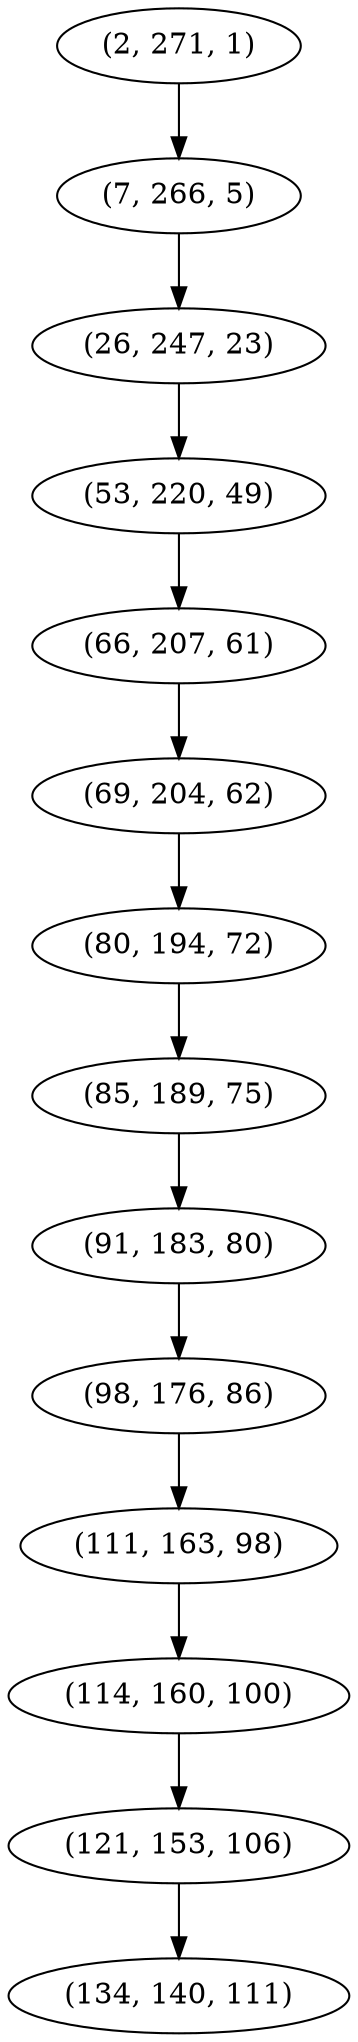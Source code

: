 digraph tree {
    "(2, 271, 1)";
    "(7, 266, 5)";
    "(26, 247, 23)";
    "(53, 220, 49)";
    "(66, 207, 61)";
    "(69, 204, 62)";
    "(80, 194, 72)";
    "(85, 189, 75)";
    "(91, 183, 80)";
    "(98, 176, 86)";
    "(111, 163, 98)";
    "(114, 160, 100)";
    "(121, 153, 106)";
    "(134, 140, 111)";
    "(2, 271, 1)" -> "(7, 266, 5)";
    "(7, 266, 5)" -> "(26, 247, 23)";
    "(26, 247, 23)" -> "(53, 220, 49)";
    "(53, 220, 49)" -> "(66, 207, 61)";
    "(66, 207, 61)" -> "(69, 204, 62)";
    "(69, 204, 62)" -> "(80, 194, 72)";
    "(80, 194, 72)" -> "(85, 189, 75)";
    "(85, 189, 75)" -> "(91, 183, 80)";
    "(91, 183, 80)" -> "(98, 176, 86)";
    "(98, 176, 86)" -> "(111, 163, 98)";
    "(111, 163, 98)" -> "(114, 160, 100)";
    "(114, 160, 100)" -> "(121, 153, 106)";
    "(121, 153, 106)" -> "(134, 140, 111)";
}

